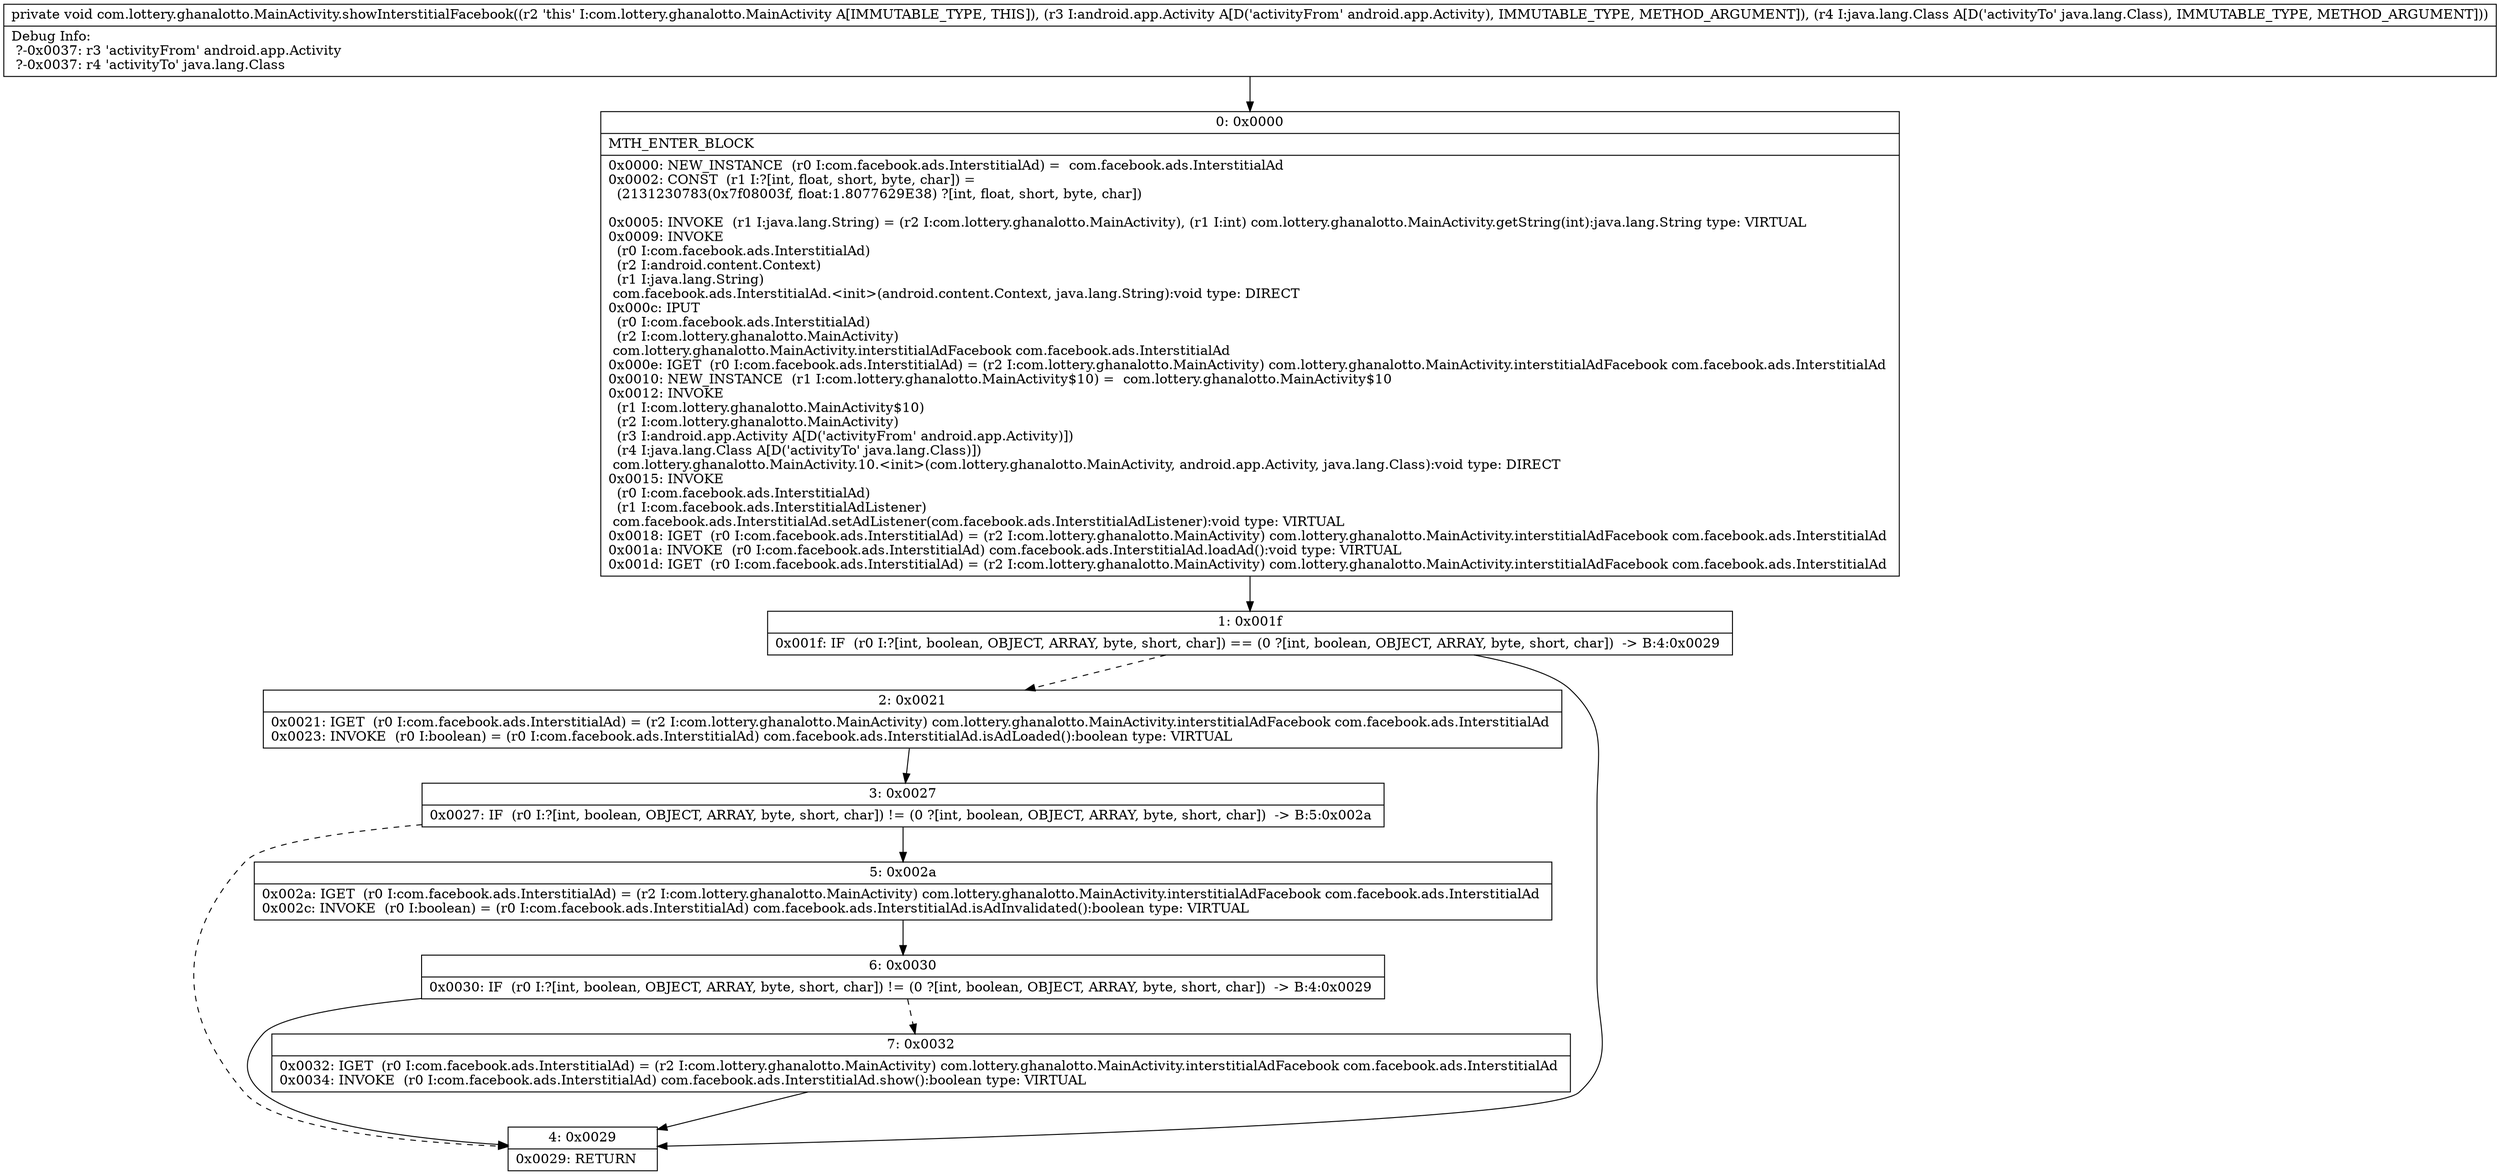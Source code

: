 digraph "CFG forcom.lottery.ghanalotto.MainActivity.showInterstitialFacebook(Landroid\/app\/Activity;Ljava\/lang\/Class;)V" {
Node_0 [shape=record,label="{0\:\ 0x0000|MTH_ENTER_BLOCK\l|0x0000: NEW_INSTANCE  (r0 I:com.facebook.ads.InterstitialAd) =  com.facebook.ads.InterstitialAd \l0x0002: CONST  (r1 I:?[int, float, short, byte, char]) = \l  (2131230783(0x7f08003f, float:1.8077629E38) ?[int, float, short, byte, char])\l \l0x0005: INVOKE  (r1 I:java.lang.String) = (r2 I:com.lottery.ghanalotto.MainActivity), (r1 I:int) com.lottery.ghanalotto.MainActivity.getString(int):java.lang.String type: VIRTUAL \l0x0009: INVOKE  \l  (r0 I:com.facebook.ads.InterstitialAd)\l  (r2 I:android.content.Context)\l  (r1 I:java.lang.String)\l com.facebook.ads.InterstitialAd.\<init\>(android.content.Context, java.lang.String):void type: DIRECT \l0x000c: IPUT  \l  (r0 I:com.facebook.ads.InterstitialAd)\l  (r2 I:com.lottery.ghanalotto.MainActivity)\l com.lottery.ghanalotto.MainActivity.interstitialAdFacebook com.facebook.ads.InterstitialAd \l0x000e: IGET  (r0 I:com.facebook.ads.InterstitialAd) = (r2 I:com.lottery.ghanalotto.MainActivity) com.lottery.ghanalotto.MainActivity.interstitialAdFacebook com.facebook.ads.InterstitialAd \l0x0010: NEW_INSTANCE  (r1 I:com.lottery.ghanalotto.MainActivity$10) =  com.lottery.ghanalotto.MainActivity$10 \l0x0012: INVOKE  \l  (r1 I:com.lottery.ghanalotto.MainActivity$10)\l  (r2 I:com.lottery.ghanalotto.MainActivity)\l  (r3 I:android.app.Activity A[D('activityFrom' android.app.Activity)])\l  (r4 I:java.lang.Class A[D('activityTo' java.lang.Class)])\l com.lottery.ghanalotto.MainActivity.10.\<init\>(com.lottery.ghanalotto.MainActivity, android.app.Activity, java.lang.Class):void type: DIRECT \l0x0015: INVOKE  \l  (r0 I:com.facebook.ads.InterstitialAd)\l  (r1 I:com.facebook.ads.InterstitialAdListener)\l com.facebook.ads.InterstitialAd.setAdListener(com.facebook.ads.InterstitialAdListener):void type: VIRTUAL \l0x0018: IGET  (r0 I:com.facebook.ads.InterstitialAd) = (r2 I:com.lottery.ghanalotto.MainActivity) com.lottery.ghanalotto.MainActivity.interstitialAdFacebook com.facebook.ads.InterstitialAd \l0x001a: INVOKE  (r0 I:com.facebook.ads.InterstitialAd) com.facebook.ads.InterstitialAd.loadAd():void type: VIRTUAL \l0x001d: IGET  (r0 I:com.facebook.ads.InterstitialAd) = (r2 I:com.lottery.ghanalotto.MainActivity) com.lottery.ghanalotto.MainActivity.interstitialAdFacebook com.facebook.ads.InterstitialAd \l}"];
Node_1 [shape=record,label="{1\:\ 0x001f|0x001f: IF  (r0 I:?[int, boolean, OBJECT, ARRAY, byte, short, char]) == (0 ?[int, boolean, OBJECT, ARRAY, byte, short, char])  \-\> B:4:0x0029 \l}"];
Node_2 [shape=record,label="{2\:\ 0x0021|0x0021: IGET  (r0 I:com.facebook.ads.InterstitialAd) = (r2 I:com.lottery.ghanalotto.MainActivity) com.lottery.ghanalotto.MainActivity.interstitialAdFacebook com.facebook.ads.InterstitialAd \l0x0023: INVOKE  (r0 I:boolean) = (r0 I:com.facebook.ads.InterstitialAd) com.facebook.ads.InterstitialAd.isAdLoaded():boolean type: VIRTUAL \l}"];
Node_3 [shape=record,label="{3\:\ 0x0027|0x0027: IF  (r0 I:?[int, boolean, OBJECT, ARRAY, byte, short, char]) != (0 ?[int, boolean, OBJECT, ARRAY, byte, short, char])  \-\> B:5:0x002a \l}"];
Node_4 [shape=record,label="{4\:\ 0x0029|0x0029: RETURN   \l}"];
Node_5 [shape=record,label="{5\:\ 0x002a|0x002a: IGET  (r0 I:com.facebook.ads.InterstitialAd) = (r2 I:com.lottery.ghanalotto.MainActivity) com.lottery.ghanalotto.MainActivity.interstitialAdFacebook com.facebook.ads.InterstitialAd \l0x002c: INVOKE  (r0 I:boolean) = (r0 I:com.facebook.ads.InterstitialAd) com.facebook.ads.InterstitialAd.isAdInvalidated():boolean type: VIRTUAL \l}"];
Node_6 [shape=record,label="{6\:\ 0x0030|0x0030: IF  (r0 I:?[int, boolean, OBJECT, ARRAY, byte, short, char]) != (0 ?[int, boolean, OBJECT, ARRAY, byte, short, char])  \-\> B:4:0x0029 \l}"];
Node_7 [shape=record,label="{7\:\ 0x0032|0x0032: IGET  (r0 I:com.facebook.ads.InterstitialAd) = (r2 I:com.lottery.ghanalotto.MainActivity) com.lottery.ghanalotto.MainActivity.interstitialAdFacebook com.facebook.ads.InterstitialAd \l0x0034: INVOKE  (r0 I:com.facebook.ads.InterstitialAd) com.facebook.ads.InterstitialAd.show():boolean type: VIRTUAL \l}"];
MethodNode[shape=record,label="{private void com.lottery.ghanalotto.MainActivity.showInterstitialFacebook((r2 'this' I:com.lottery.ghanalotto.MainActivity A[IMMUTABLE_TYPE, THIS]), (r3 I:android.app.Activity A[D('activityFrom' android.app.Activity), IMMUTABLE_TYPE, METHOD_ARGUMENT]), (r4 I:java.lang.Class A[D('activityTo' java.lang.Class), IMMUTABLE_TYPE, METHOD_ARGUMENT]))  | Debug Info:\l  ?\-0x0037: r3 'activityFrom' android.app.Activity\l  ?\-0x0037: r4 'activityTo' java.lang.Class\l}"];
MethodNode -> Node_0;
Node_0 -> Node_1;
Node_1 -> Node_2[style=dashed];
Node_1 -> Node_4;
Node_2 -> Node_3;
Node_3 -> Node_4[style=dashed];
Node_3 -> Node_5;
Node_5 -> Node_6;
Node_6 -> Node_4;
Node_6 -> Node_7[style=dashed];
Node_7 -> Node_4;
}

